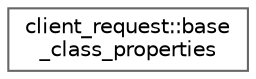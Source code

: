 digraph "Graphical Class Hierarchy"
{
 // LATEX_PDF_SIZE
  bgcolor="transparent";
  edge [fontname=Helvetica,fontsize=10,labelfontname=Helvetica,labelfontsize=10];
  node [fontname=Helvetica,fontsize=10,shape=box,height=0.2,width=0.4];
  rankdir="LR";
  Node0 [id="Node000000",label="client_request::base\l_class_properties",height=0.2,width=0.4,color="grey40", fillcolor="white", style="filled",URL="$structclient__request_1_1base__class__properties.html",tooltip=" "];
}
